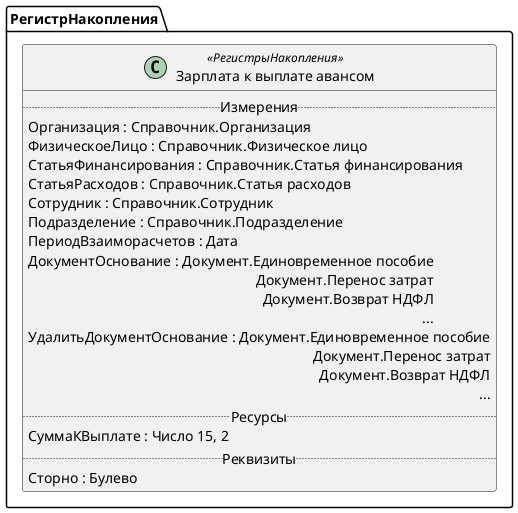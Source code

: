 ﻿@startuml ЗарплатаКВыплатеАвансом
'!include templates.wsd
'..\include templates.wsd
class РегистрНакопления.ЗарплатаКВыплатеАвансом as "Зарплата к выплате авансом" <<РегистрыНакопления>>
{
..Измерения..
Организация : Справочник.Организация
ФизическоеЛицо : Справочник.Физическое лицо
СтатьяФинансирования : Справочник.Статья финансирования
СтатьяРасходов : Справочник.Статья расходов
Сотрудник : Справочник.Сотрудник
Подразделение : Справочник.Подразделение
ПериодВзаиморасчетов : Дата
ДокументОснование : Документ.Единовременное пособие\rДокумент.Перенос затрат\rДокумент.Возврат НДФЛ\r...
УдалитьДокументОснование : Документ.Единовременное пособие\rДокумент.Перенос затрат\rДокумент.Возврат НДФЛ\r...
..Ресурсы..
СуммаКВыплате : Число 15, 2
..Реквизиты..
Сторно : Булево
}
@enduml
